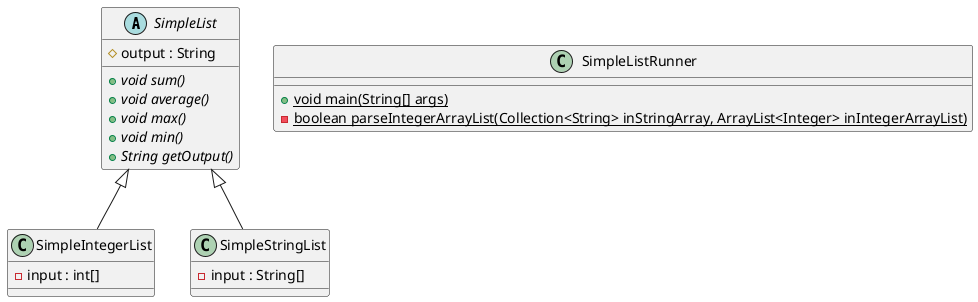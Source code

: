 @startuml

abstract SimpleList {
    # output : String

    + void {abstract} sum()
    + void {abstract} average()
    + void {abstract} max()
    + void {abstract} min()
    + String {abstract} getOutput()
}

class SimpleIntegerList {
    - input : int[]
}

SimpleList <|-- SimpleIntegerList 

class SimpleStringList {
    - input : String[]

}

SimpleList <|-- SimpleStringList 

class SimpleListRunner {
    + {static} void main(String[] args)
    - {static} boolean parseIntegerArrayList(Collection<String> inStringArray, ArrayList<Integer> inIntegerArrayList)
}

@enduml